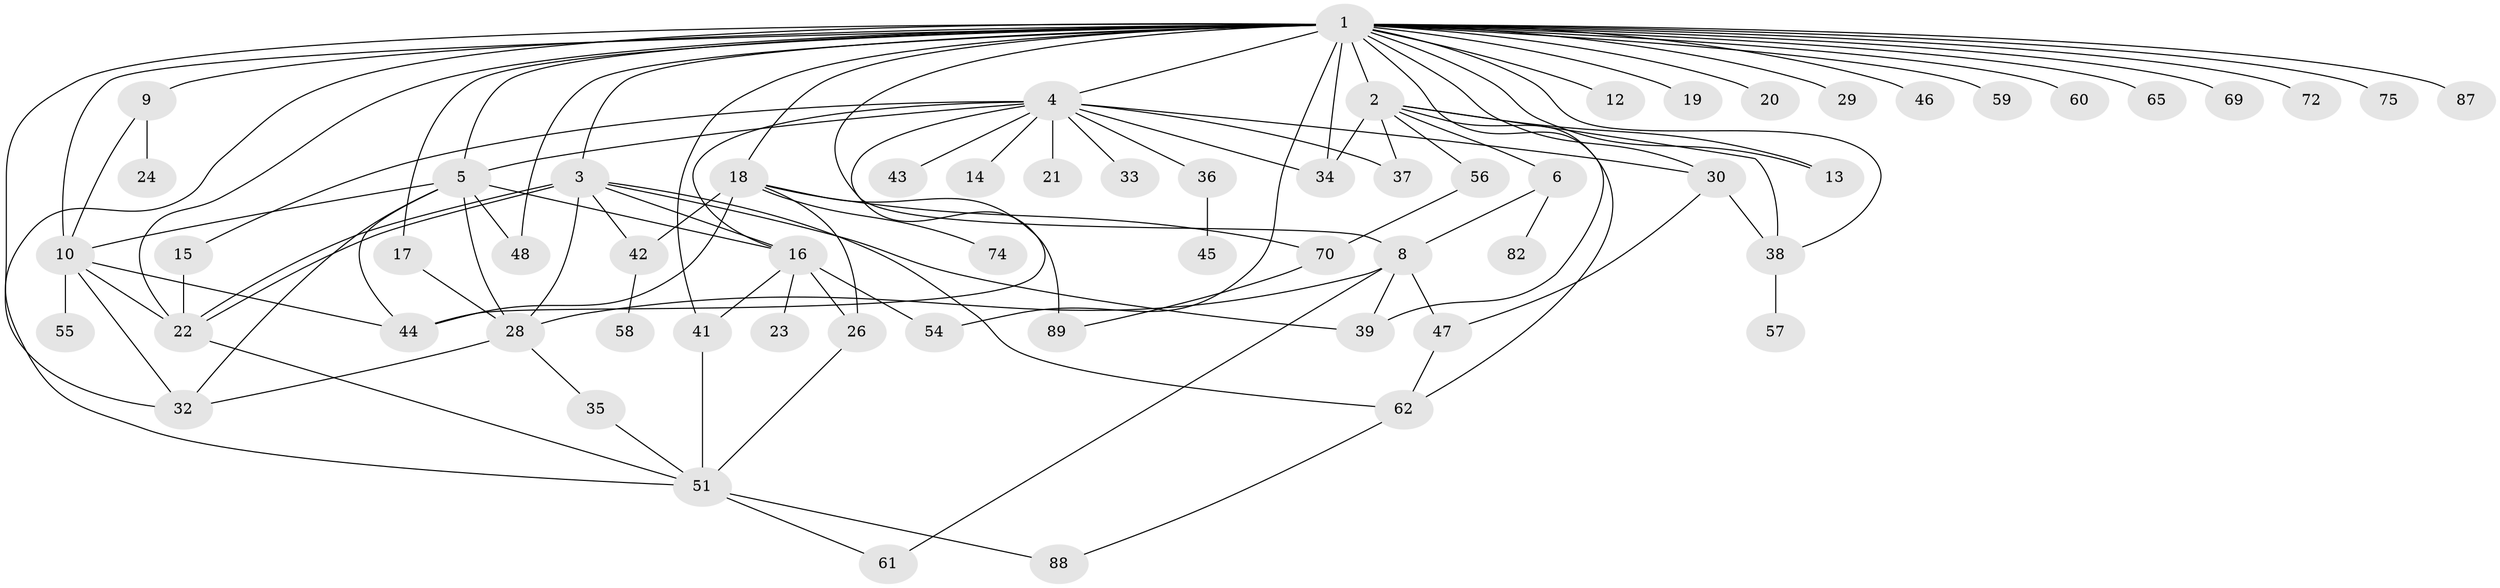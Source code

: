 // original degree distribution, {23: 0.011111111111111112, 8: 0.022222222222222223, 9: 0.03333333333333333, 13: 0.011111111111111112, 4: 0.05555555555555555, 20: 0.011111111111111112, 3: 0.16666666666666666, 7: 0.011111111111111112, 1: 0.35555555555555557, 2: 0.24444444444444444, 5: 0.05555555555555555, 6: 0.022222222222222223}
// Generated by graph-tools (version 1.1) at 2025/41/03/06/25 10:41:47]
// undirected, 62 vertices, 105 edges
graph export_dot {
graph [start="1"]
  node [color=gray90,style=filled];
  1 [super="+7"];
  2;
  3 [super="+11"];
  4 [super="+78"];
  5 [super="+40"];
  6 [super="+77"];
  8 [super="+84"];
  9;
  10 [super="+31"];
  12;
  13 [super="+52"];
  14 [super="+25"];
  15 [super="+66"];
  16 [super="+27"];
  17;
  18 [super="+63"];
  19;
  20;
  21;
  22 [super="+76"];
  23;
  24 [super="+90"];
  26 [super="+83"];
  28 [super="+81"];
  29;
  30 [super="+68"];
  32;
  33;
  34;
  35;
  36;
  37;
  38 [super="+50"];
  39;
  41 [super="+49"];
  42 [super="+64"];
  43;
  44 [super="+71"];
  45;
  46;
  47 [super="+79"];
  48;
  51 [super="+53"];
  54 [super="+73"];
  55;
  56;
  57 [super="+67"];
  58;
  59;
  60;
  61 [super="+80"];
  62 [super="+86"];
  65;
  69;
  70 [super="+85"];
  72;
  74;
  75;
  82;
  87;
  88;
  89;
  1 -- 2;
  1 -- 3;
  1 -- 4;
  1 -- 5;
  1 -- 10;
  1 -- 13;
  1 -- 17;
  1 -- 20;
  1 -- 32;
  1 -- 39;
  1 -- 41;
  1 -- 46;
  1 -- 48 [weight=2];
  1 -- 54 [weight=2];
  1 -- 59;
  1 -- 65;
  1 -- 51;
  1 -- 69;
  1 -- 72;
  1 -- 9;
  1 -- 75;
  1 -- 12;
  1 -- 18;
  1 -- 19;
  1 -- 87;
  1 -- 29;
  1 -- 30;
  1 -- 34;
  1 -- 38;
  1 -- 60;
  1 -- 8;
  1 -- 22;
  2 -- 6;
  2 -- 34;
  2 -- 37;
  2 -- 38;
  2 -- 56;
  2 -- 62;
  2 -- 13;
  3 -- 16;
  3 -- 22;
  3 -- 22;
  3 -- 28;
  3 -- 39;
  3 -- 42;
  3 -- 62;
  4 -- 5;
  4 -- 14;
  4 -- 15;
  4 -- 16;
  4 -- 21;
  4 -- 30;
  4 -- 33;
  4 -- 34;
  4 -- 36;
  4 -- 37;
  4 -- 43;
  4 -- 44;
  5 -- 10;
  5 -- 16;
  5 -- 32;
  5 -- 44;
  5 -- 48;
  5 -- 28;
  6 -- 8;
  6 -- 82;
  8 -- 28;
  8 -- 39;
  8 -- 47;
  8 -- 61;
  9 -- 10;
  9 -- 24;
  10 -- 22;
  10 -- 32;
  10 -- 44;
  10 -- 55;
  15 -- 22;
  16 -- 23;
  16 -- 41 [weight=2];
  16 -- 54;
  16 -- 26;
  17 -- 28;
  18 -- 26;
  18 -- 42;
  18 -- 44;
  18 -- 74;
  18 -- 89 [weight=2];
  18 -- 70;
  22 -- 51;
  26 -- 51;
  28 -- 35;
  28 -- 32;
  30 -- 38;
  30 -- 47;
  35 -- 51;
  36 -- 45;
  38 -- 57;
  41 -- 51;
  42 -- 58;
  47 -- 62;
  51 -- 88;
  51 -- 61;
  56 -- 70;
  62 -- 88;
  70 -- 89;
}
